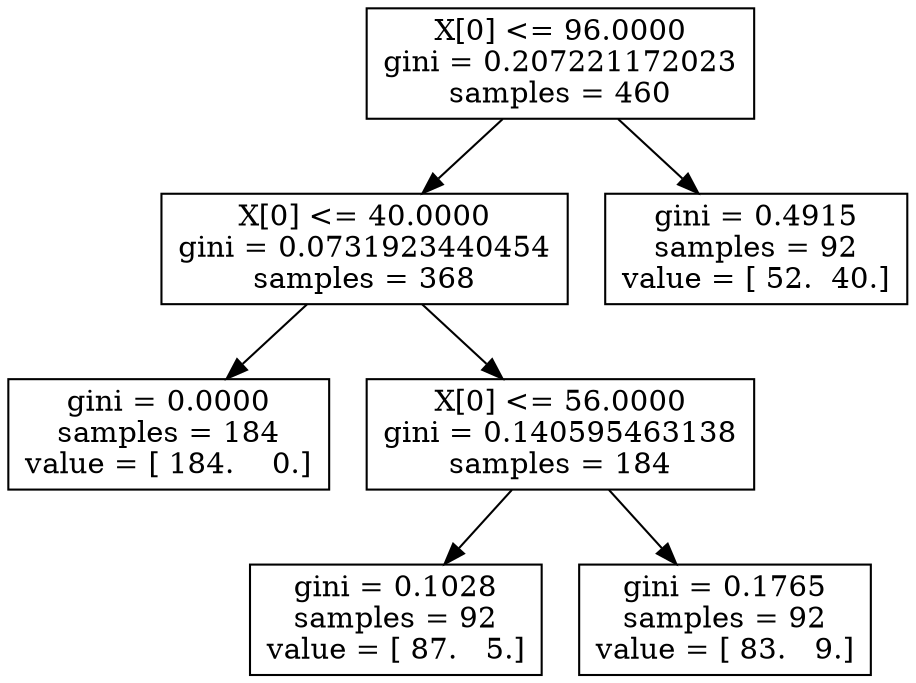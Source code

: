 digraph Tree {
0 [label="X[0] <= 96.0000\ngini = 0.207221172023\nsamples = 460", shape="box"] ;
1 [label="X[0] <= 40.0000\ngini = 0.0731923440454\nsamples = 368", shape="box"] ;
0 -> 1 ;
2 [label="gini = 0.0000\nsamples = 184\nvalue = [ 184.    0.]", shape="box"] ;
1 -> 2 ;
3 [label="X[0] <= 56.0000\ngini = 0.140595463138\nsamples = 184", shape="box"] ;
1 -> 3 ;
4 [label="gini = 0.1028\nsamples = 92\nvalue = [ 87.   5.]", shape="box"] ;
3 -> 4 ;
5 [label="gini = 0.1765\nsamples = 92\nvalue = [ 83.   9.]", shape="box"] ;
3 -> 5 ;
6 [label="gini = 0.4915\nsamples = 92\nvalue = [ 52.  40.]", shape="box"] ;
0 -> 6 ;
}